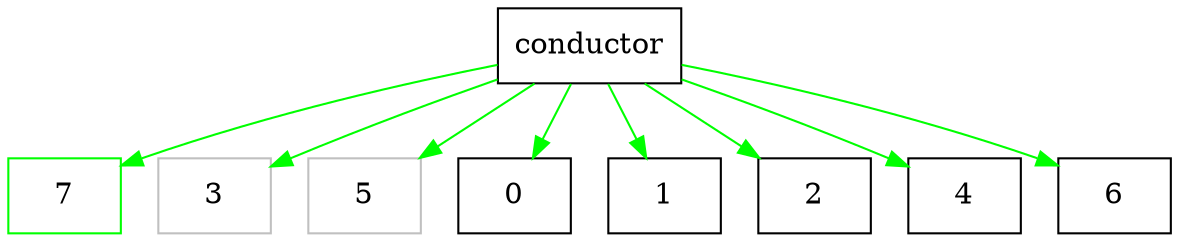 digraph g {
    node [ shape = polygon, sides = 4 ]
    7 [color=green]
    3 [color=grey]
    5 [color=grey]
    edge [color=green]
    conductor -> 0
    conductor -> 1
    conductor -> 2
    conductor -> 3
    conductor -> 4
    conductor -> 5
    conductor -> 6
    conductor -> 7
}
